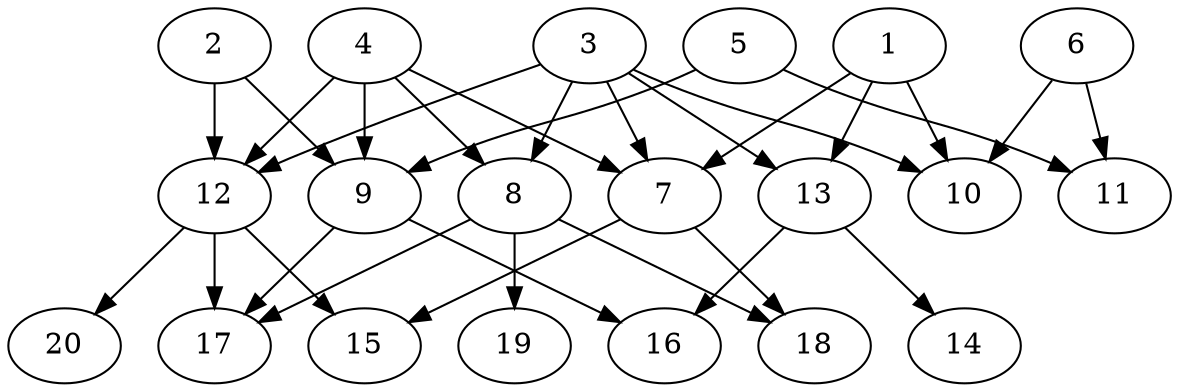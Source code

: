 // DAG automatically generated by daggen at Wed Jul 24 21:27:05 2019
// ./daggen --dot -n 20 --ccr 0.5 --fat 0.7 --regular 0.5 --density 0.5 --mindata 5242880 --maxdata 52428800 
digraph G {
  1 [size="54667264", alpha="0.02", expect_size="27333632"] 
  1 -> 7 [size ="27333632"]
  1 -> 10 [size ="27333632"]
  1 -> 13 [size ="27333632"]
  2 [size="23908352", alpha="0.02", expect_size="11954176"] 
  2 -> 9 [size ="11954176"]
  2 -> 12 [size ="11954176"]
  3 [size="55570432", alpha="0.07", expect_size="27785216"] 
  3 -> 7 [size ="27785216"]
  3 -> 8 [size ="27785216"]
  3 -> 10 [size ="27785216"]
  3 -> 12 [size ="27785216"]
  3 -> 13 [size ="27785216"]
  4 [size="68855808", alpha="0.09", expect_size="34427904"] 
  4 -> 7 [size ="34427904"]
  4 -> 8 [size ="34427904"]
  4 -> 9 [size ="34427904"]
  4 -> 12 [size ="34427904"]
  5 [size="81307648", alpha="0.01", expect_size="40653824"] 
  5 -> 9 [size ="40653824"]
  5 -> 11 [size ="40653824"]
  6 [size="40382464", alpha="0.14", expect_size="20191232"] 
  6 -> 10 [size ="20191232"]
  6 -> 11 [size ="20191232"]
  7 [size="82540544", alpha="0.02", expect_size="41270272"] 
  7 -> 15 [size ="41270272"]
  7 -> 18 [size ="41270272"]
  8 [size="74035200", alpha="0.06", expect_size="37017600"] 
  8 -> 17 [size ="37017600"]
  8 -> 18 [size ="37017600"]
  8 -> 19 [size ="37017600"]
  9 [size="46139392", alpha="0.12", expect_size="23069696"] 
  9 -> 16 [size ="23069696"]
  9 -> 17 [size ="23069696"]
  10 [size="17182720", alpha="0.01", expect_size="8591360"] 
  11 [size="77051904", alpha="0.13", expect_size="38525952"] 
  12 [size="84686848", alpha="0.07", expect_size="42343424"] 
  12 -> 15 [size ="42343424"]
  12 -> 17 [size ="42343424"]
  12 -> 20 [size ="42343424"]
  13 [size="95752192", alpha="0.02", expect_size="47876096"] 
  13 -> 14 [size ="47876096"]
  13 -> 16 [size ="47876096"]
  14 [size="32593920", alpha="0.07", expect_size="16296960"] 
  15 [size="74254336", alpha="0.03", expect_size="37127168"] 
  16 [size="78024704", alpha="0.06", expect_size="39012352"] 
  17 [size="48093184", alpha="0.01", expect_size="24046592"] 
  18 [size="56168448", alpha="0.08", expect_size="28084224"] 
  19 [size="82307072", alpha="0.13", expect_size="41153536"] 
  20 [size="43395072", alpha="0.05", expect_size="21697536"] 
}

